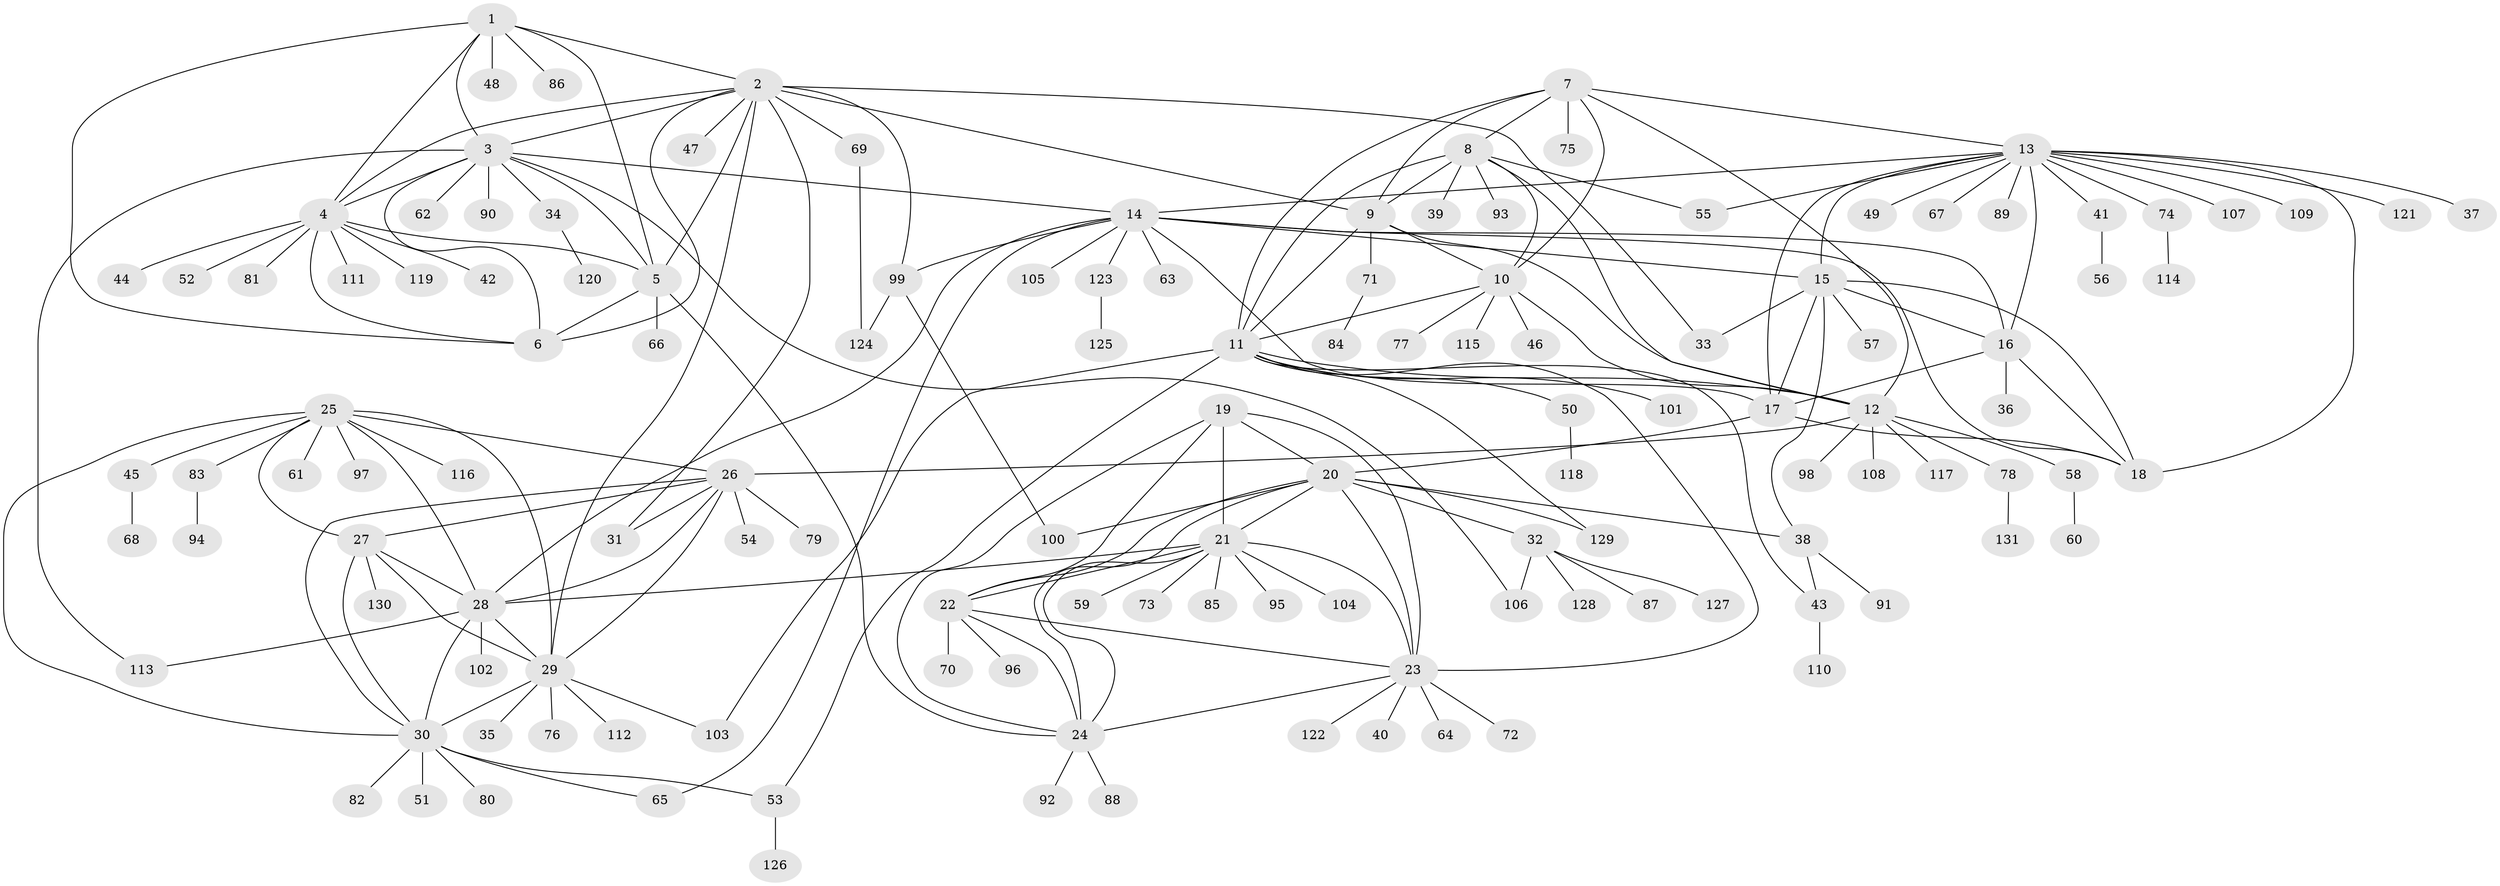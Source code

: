 // coarse degree distribution, {6: 0.01904761904761905, 11: 0.02857142857142857, 10: 0.01904761904761905, 7: 0.01904761904761905, 5: 0.02857142857142857, 8: 0.05714285714285714, 9: 0.02857142857142857, 14: 0.009523809523809525, 12: 0.009523809523809525, 4: 0.0380952380952381, 2: 0.14285714285714285, 1: 0.6}
// Generated by graph-tools (version 1.1) at 2025/52/02/27/25 19:52:21]
// undirected, 131 vertices, 200 edges
graph export_dot {
graph [start="1"]
  node [color=gray90,style=filled];
  1;
  2;
  3;
  4;
  5;
  6;
  7;
  8;
  9;
  10;
  11;
  12;
  13;
  14;
  15;
  16;
  17;
  18;
  19;
  20;
  21;
  22;
  23;
  24;
  25;
  26;
  27;
  28;
  29;
  30;
  31;
  32;
  33;
  34;
  35;
  36;
  37;
  38;
  39;
  40;
  41;
  42;
  43;
  44;
  45;
  46;
  47;
  48;
  49;
  50;
  51;
  52;
  53;
  54;
  55;
  56;
  57;
  58;
  59;
  60;
  61;
  62;
  63;
  64;
  65;
  66;
  67;
  68;
  69;
  70;
  71;
  72;
  73;
  74;
  75;
  76;
  77;
  78;
  79;
  80;
  81;
  82;
  83;
  84;
  85;
  86;
  87;
  88;
  89;
  90;
  91;
  92;
  93;
  94;
  95;
  96;
  97;
  98;
  99;
  100;
  101;
  102;
  103;
  104;
  105;
  106;
  107;
  108;
  109;
  110;
  111;
  112;
  113;
  114;
  115;
  116;
  117;
  118;
  119;
  120;
  121;
  122;
  123;
  124;
  125;
  126;
  127;
  128;
  129;
  130;
  131;
  1 -- 2;
  1 -- 3;
  1 -- 4;
  1 -- 5;
  1 -- 6;
  1 -- 48;
  1 -- 86;
  2 -- 3;
  2 -- 4;
  2 -- 5;
  2 -- 6;
  2 -- 9;
  2 -- 29;
  2 -- 31;
  2 -- 33;
  2 -- 47;
  2 -- 69;
  2 -- 99;
  3 -- 4;
  3 -- 5;
  3 -- 6;
  3 -- 14;
  3 -- 34;
  3 -- 62;
  3 -- 90;
  3 -- 106;
  3 -- 113;
  4 -- 5;
  4 -- 6;
  4 -- 42;
  4 -- 44;
  4 -- 52;
  4 -- 81;
  4 -- 111;
  4 -- 119;
  5 -- 6;
  5 -- 24;
  5 -- 66;
  7 -- 8;
  7 -- 9;
  7 -- 10;
  7 -- 11;
  7 -- 12;
  7 -- 13;
  7 -- 75;
  8 -- 9;
  8 -- 10;
  8 -- 11;
  8 -- 12;
  8 -- 39;
  8 -- 55;
  8 -- 93;
  9 -- 10;
  9 -- 11;
  9 -- 12;
  9 -- 71;
  10 -- 11;
  10 -- 12;
  10 -- 46;
  10 -- 77;
  10 -- 115;
  11 -- 12;
  11 -- 23;
  11 -- 43;
  11 -- 50;
  11 -- 53;
  11 -- 101;
  11 -- 103;
  11 -- 129;
  12 -- 26;
  12 -- 58;
  12 -- 78;
  12 -- 98;
  12 -- 108;
  12 -- 117;
  13 -- 14;
  13 -- 15;
  13 -- 16;
  13 -- 17;
  13 -- 18;
  13 -- 37;
  13 -- 41;
  13 -- 49;
  13 -- 55;
  13 -- 67;
  13 -- 74;
  13 -- 89;
  13 -- 107;
  13 -- 109;
  13 -- 121;
  14 -- 15;
  14 -- 16;
  14 -- 17;
  14 -- 18;
  14 -- 28;
  14 -- 63;
  14 -- 65;
  14 -- 99;
  14 -- 105;
  14 -- 123;
  15 -- 16;
  15 -- 17;
  15 -- 18;
  15 -- 33;
  15 -- 38;
  15 -- 57;
  16 -- 17;
  16 -- 18;
  16 -- 36;
  17 -- 18;
  17 -- 20;
  19 -- 20;
  19 -- 21;
  19 -- 22;
  19 -- 23;
  19 -- 24;
  20 -- 21;
  20 -- 22;
  20 -- 23;
  20 -- 24;
  20 -- 32;
  20 -- 38;
  20 -- 100;
  20 -- 129;
  21 -- 22;
  21 -- 23;
  21 -- 24;
  21 -- 28;
  21 -- 59;
  21 -- 73;
  21 -- 85;
  21 -- 95;
  21 -- 104;
  22 -- 23;
  22 -- 24;
  22 -- 70;
  22 -- 96;
  23 -- 24;
  23 -- 40;
  23 -- 64;
  23 -- 72;
  23 -- 122;
  24 -- 88;
  24 -- 92;
  25 -- 26;
  25 -- 27;
  25 -- 28;
  25 -- 29;
  25 -- 30;
  25 -- 45;
  25 -- 61;
  25 -- 83;
  25 -- 97;
  25 -- 116;
  26 -- 27;
  26 -- 28;
  26 -- 29;
  26 -- 30;
  26 -- 31;
  26 -- 54;
  26 -- 79;
  27 -- 28;
  27 -- 29;
  27 -- 30;
  27 -- 130;
  28 -- 29;
  28 -- 30;
  28 -- 102;
  28 -- 113;
  29 -- 30;
  29 -- 35;
  29 -- 76;
  29 -- 103;
  29 -- 112;
  30 -- 51;
  30 -- 53;
  30 -- 65;
  30 -- 80;
  30 -- 82;
  32 -- 87;
  32 -- 106;
  32 -- 127;
  32 -- 128;
  34 -- 120;
  38 -- 43;
  38 -- 91;
  41 -- 56;
  43 -- 110;
  45 -- 68;
  50 -- 118;
  53 -- 126;
  58 -- 60;
  69 -- 124;
  71 -- 84;
  74 -- 114;
  78 -- 131;
  83 -- 94;
  99 -- 100;
  99 -- 124;
  123 -- 125;
}
